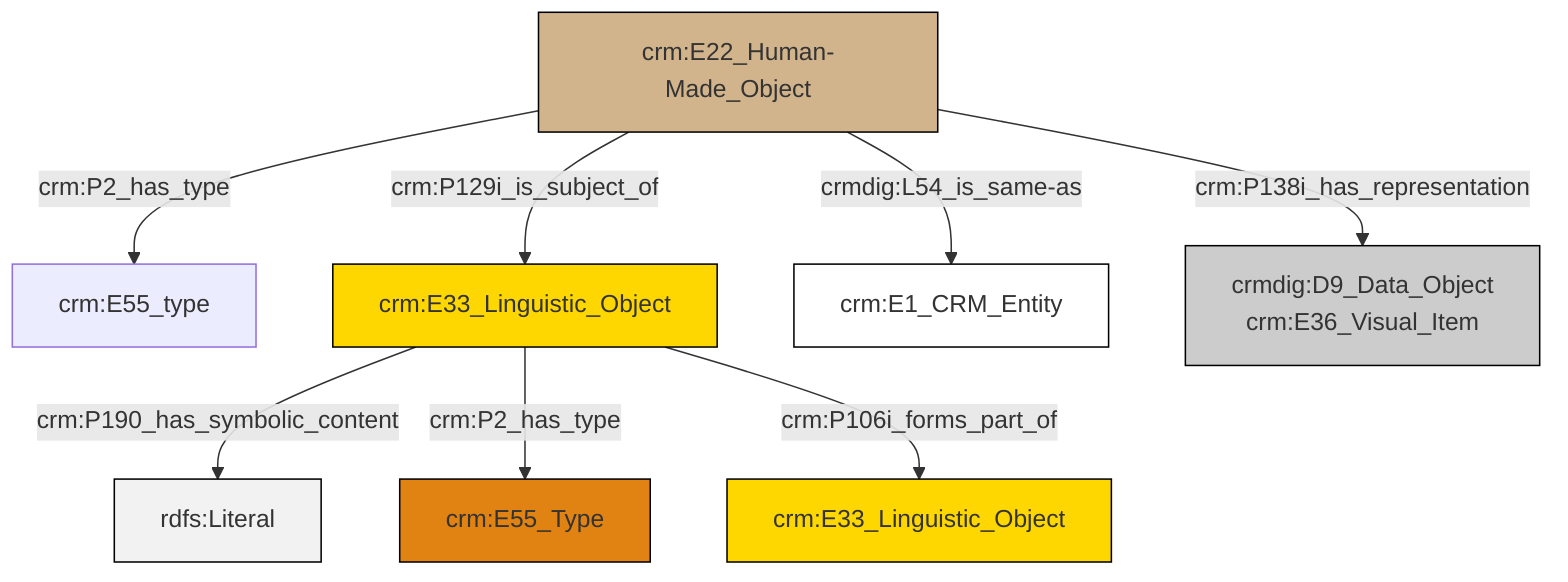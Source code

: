 graph TD
classDef Literal fill:#f2f2f2,stroke:#000000;
classDef CRM_Entity fill:#FFFFFF,stroke:#000000;
classDef Temporal_Entity fill:#00C9E6, stroke:#000000;
classDef Type fill:#E18312, stroke:#000000;
classDef Time-Span fill:#2C9C91, stroke:#000000;
classDef Appellation fill:#FFEB7F, stroke:#000000;
classDef Place fill:#008836, stroke:#000000;
classDef Persistent_Item fill:#B266B2, stroke:#000000;
classDef Conceptual_Object fill:#FFD700, stroke:#000000;
classDef Physical_Thing fill:#D2B48C, stroke:#000000;
classDef Actor fill:#f58aad, stroke:#000000;
classDef PC_Classes fill:#4ce600, stroke:#000000;
classDef Multi fill:#cccccc,stroke:#000000;

6["crm:E33_Linguistic_Object"]:::Conceptual_Object -->|crm:P190_has_symbolic_content| 7[rdfs:Literal]:::Literal
0["crm:E22_Human-Made_Object"]:::Physical_Thing -->|crmdig:L54_is_same-as| 8["crm:E1_CRM_Entity"]:::CRM_Entity
0["crm:E22_Human-Made_Object"]:::Physical_Thing -->|crm:P138i_has_representation| 10["crmdig:D9_Data_Object<br>crm:E36_Visual_Item"]:::Multi
0["crm:E22_Human-Made_Object"]:::Physical_Thing -->|crm:P2_has_type| 2["crm:E55_type"]:::Default
0["crm:E22_Human-Made_Object"]:::Physical_Thing -->|crm:P129i_is_subject_of| 6["crm:E33_Linguistic_Object"]:::Conceptual_Object
6["crm:E33_Linguistic_Object"]:::Conceptual_Object -->|crm:P2_has_type| 4["crm:E55_Type"]:::Type
6["crm:E33_Linguistic_Object"]:::Conceptual_Object -->|crm:P106i_forms_part_of| 15["crm:E33_Linguistic_Object"]:::Conceptual_Object